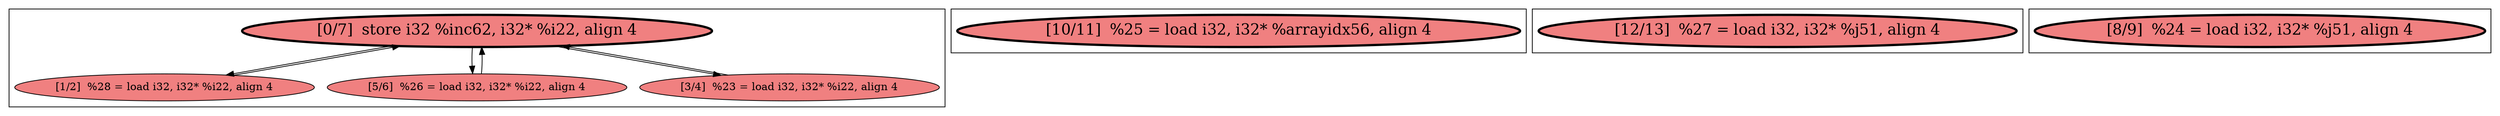 
digraph G {



node420->node422 [ ]
node422->node420 [ ]
node420->node419 [ ]
node419->node420 [ ]
node420->node421 [ ]
node421->node420 [ ]


subgraph cluster3 {


node424 [penwidth=3.0,fontsize=20,fillcolor=lightcoral,label="[10/11]  %25 = load i32, i32* %arrayidx56, align 4",shape=ellipse,style=filled ]



}

subgraph cluster2 {


node423 [penwidth=3.0,fontsize=20,fillcolor=lightcoral,label="[12/13]  %27 = load i32, i32* %j51, align 4",shape=ellipse,style=filled ]



}

subgraph cluster0 {


node418 [penwidth=3.0,fontsize=20,fillcolor=lightcoral,label="[8/9]  %24 = load i32, i32* %j51, align 4",shape=ellipse,style=filled ]



}

subgraph cluster1 {


node422 [fillcolor=lightcoral,label="[1/2]  %28 = load i32, i32* %i22, align 4",shape=ellipse,style=filled ]
node421 [fillcolor=lightcoral,label="[3/4]  %23 = load i32, i32* %i22, align 4",shape=ellipse,style=filled ]
node419 [fillcolor=lightcoral,label="[5/6]  %26 = load i32, i32* %i22, align 4",shape=ellipse,style=filled ]
node420 [penwidth=3.0,fontsize=20,fillcolor=lightcoral,label="[0/7]  store i32 %inc62, i32* %i22, align 4",shape=ellipse,style=filled ]



}

}
